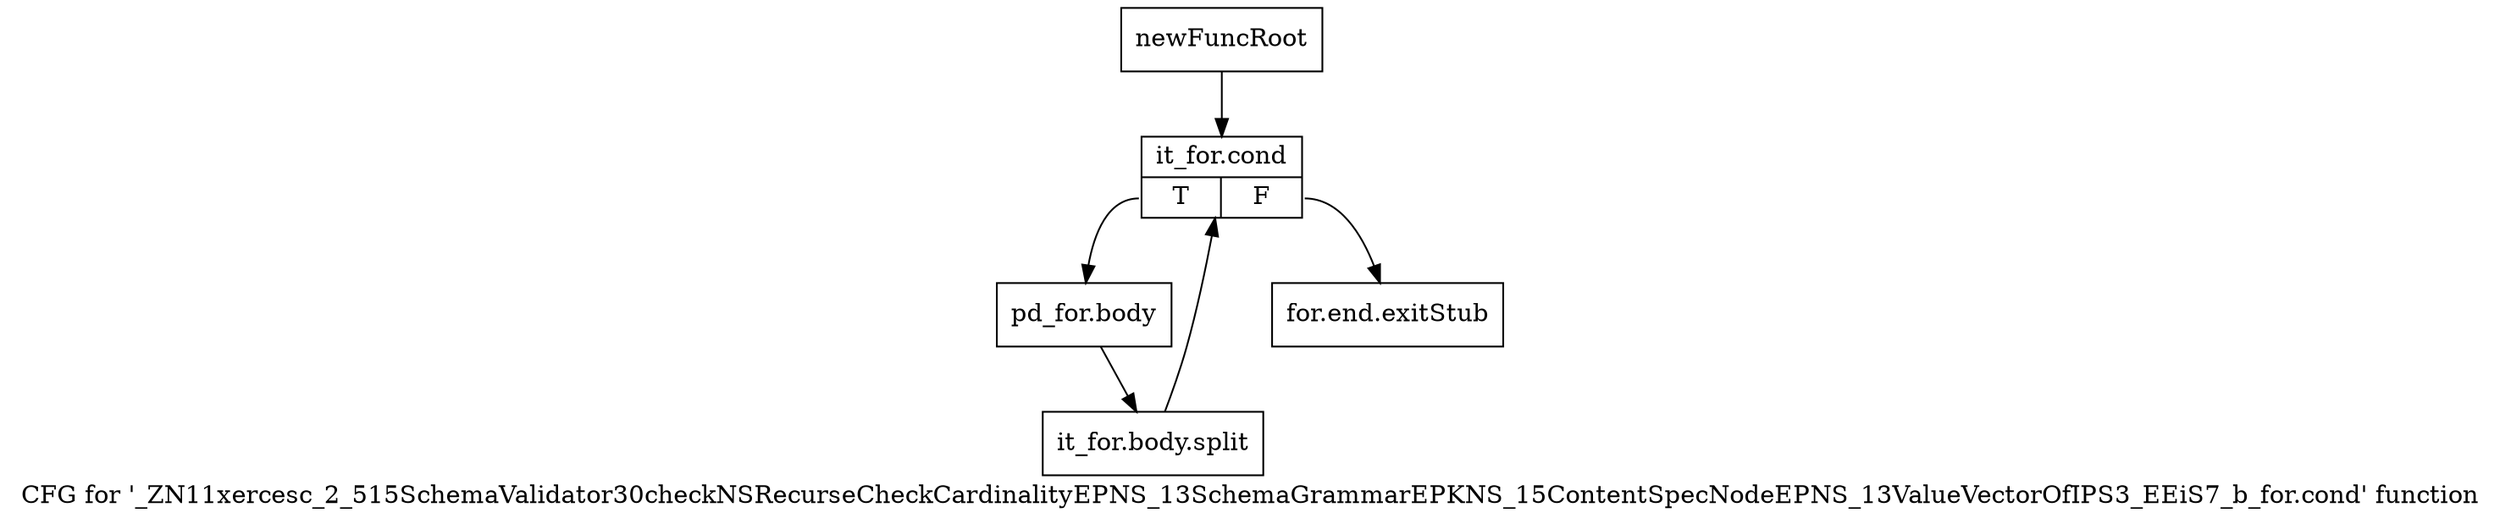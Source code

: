 digraph "CFG for '_ZN11xercesc_2_515SchemaValidator30checkNSRecurseCheckCardinalityEPNS_13SchemaGrammarEPKNS_15ContentSpecNodeEPNS_13ValueVectorOfIPS3_EEiS7_b_for.cond' function" {
	label="CFG for '_ZN11xercesc_2_515SchemaValidator30checkNSRecurseCheckCardinalityEPNS_13SchemaGrammarEPKNS_15ContentSpecNodeEPNS_13ValueVectorOfIPS3_EEiS7_b_for.cond' function";

	Node0x99ebf50 [shape=record,label="{newFuncRoot}"];
	Node0x99ebf50 -> Node0x99ee950;
	Node0x99ee900 [shape=record,label="{for.end.exitStub}"];
	Node0x99ee950 [shape=record,label="{it_for.cond|{<s0>T|<s1>F}}"];
	Node0x99ee950:s0 -> Node0x99ee9a0;
	Node0x99ee950:s1 -> Node0x99ee900;
	Node0x99ee9a0 [shape=record,label="{pd_for.body}"];
	Node0x99ee9a0 -> Node0xce827e0;
	Node0xce827e0 [shape=record,label="{it_for.body.split}"];
	Node0xce827e0 -> Node0x99ee950;
}
